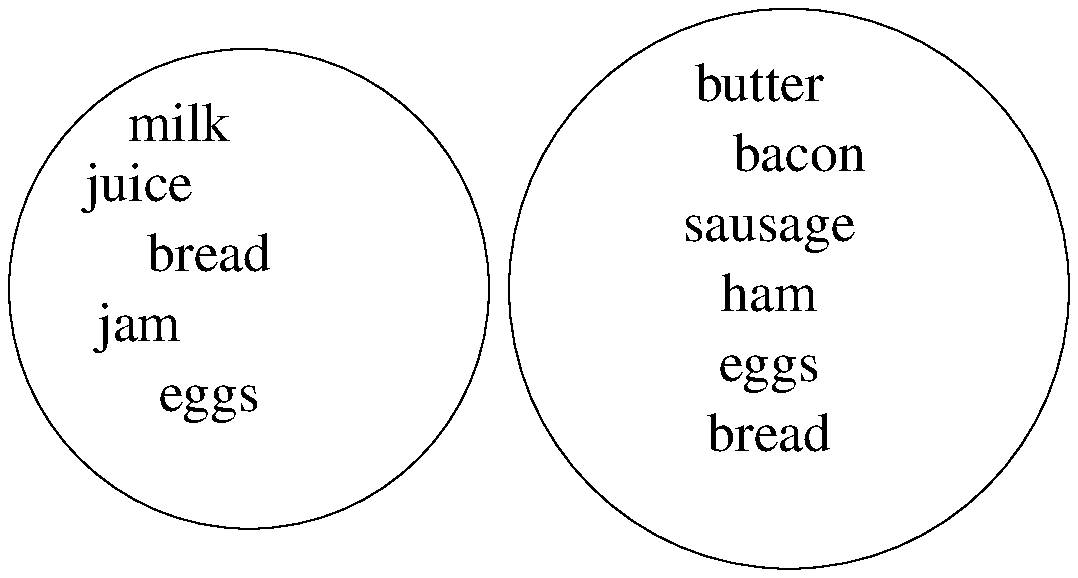 .po 0.35i
.PS
A: circle rad 1.2
move right 0.1
B: circle rad 1.4
.ps +10
move to A
move up 0.8
move left 0.35
"milk"
move left 0.2
move down  0.3
"juice"
move down  0.35
move right 0.35
"bread"
move left .35
move down  0.35
"jam"
move right 0.35
move down  0.35
"eggs"
move to B
move up 1
move left 0.15
"butter"
move down 0.35
move right .2
"bacon"
move down 0.35
move left 0.15
"sausage"
move down 0.35
"ham"
move down 0.35
"eggs"
move down 0.35
"bread"
.PE

